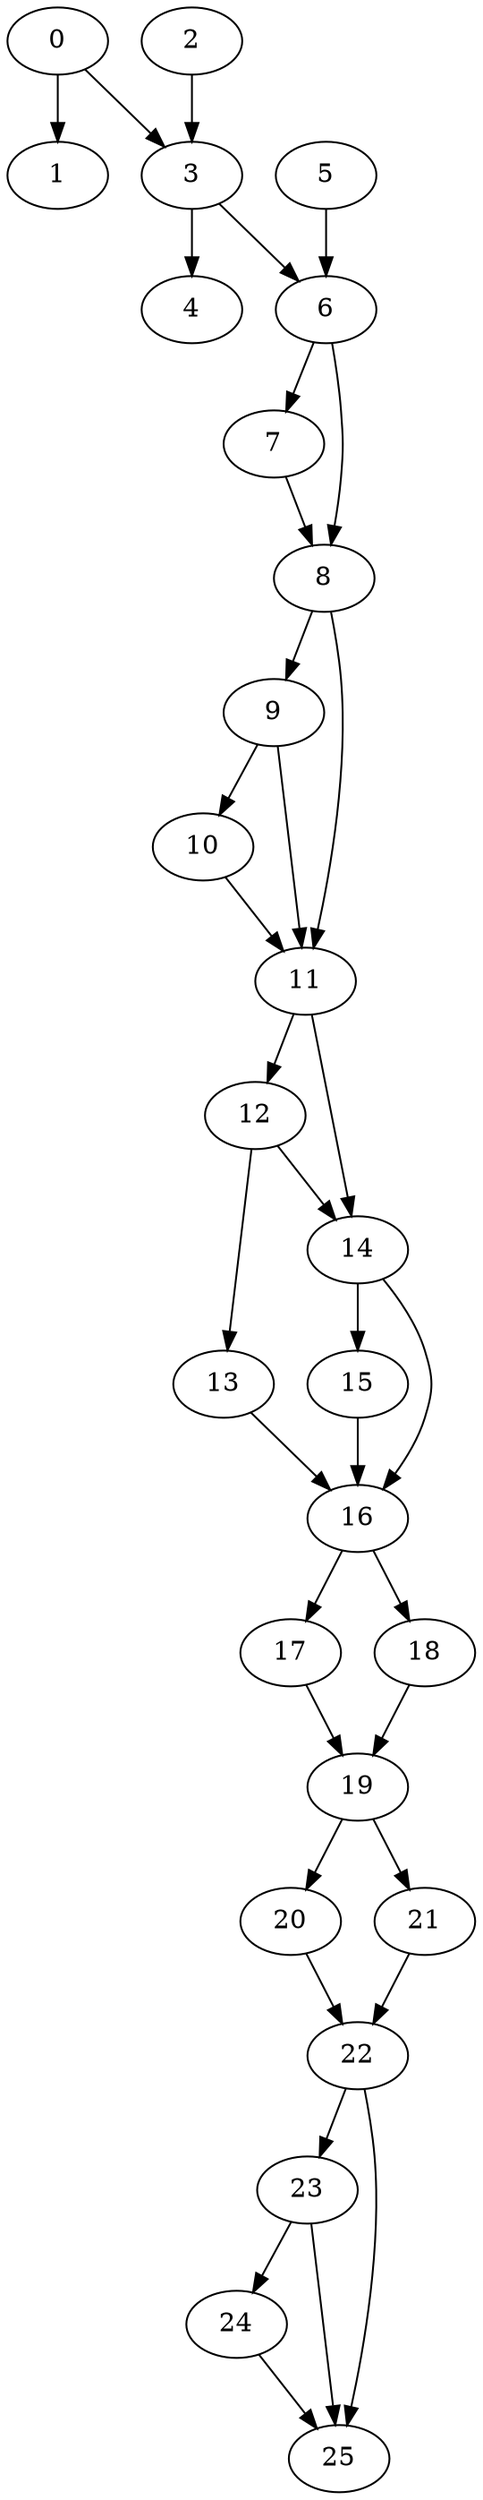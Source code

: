 digraph {
	0
	1
	2
	3
	4
	5
	6
	7
	8
	9
	10
	11
	12
	13
	14
	15
	16
	17
	18
	19
	20
	21
	22
	23
	24
	25
	19 -> 20
	22 -> 23
	13 -> 16
	14 -> 16
	15 -> 16
	20 -> 22
	21 -> 22
	0 -> 1
	6 -> 8
	7 -> 8
	9 -> 10
	8 -> 11
	9 -> 11
	10 -> 11
	12 -> 13
	14 -> 15
	16 -> 18
	19 -> 21
	3 -> 4
	3 -> 6
	5 -> 6
	6 -> 7
	11 -> 12
	23 -> 24
	22 -> 25
	23 -> 25
	24 -> 25
	11 -> 14
	12 -> 14
	16 -> 17
	18 -> 19
	17 -> 19
	0 -> 3
	2 -> 3
	8 -> 9
}

